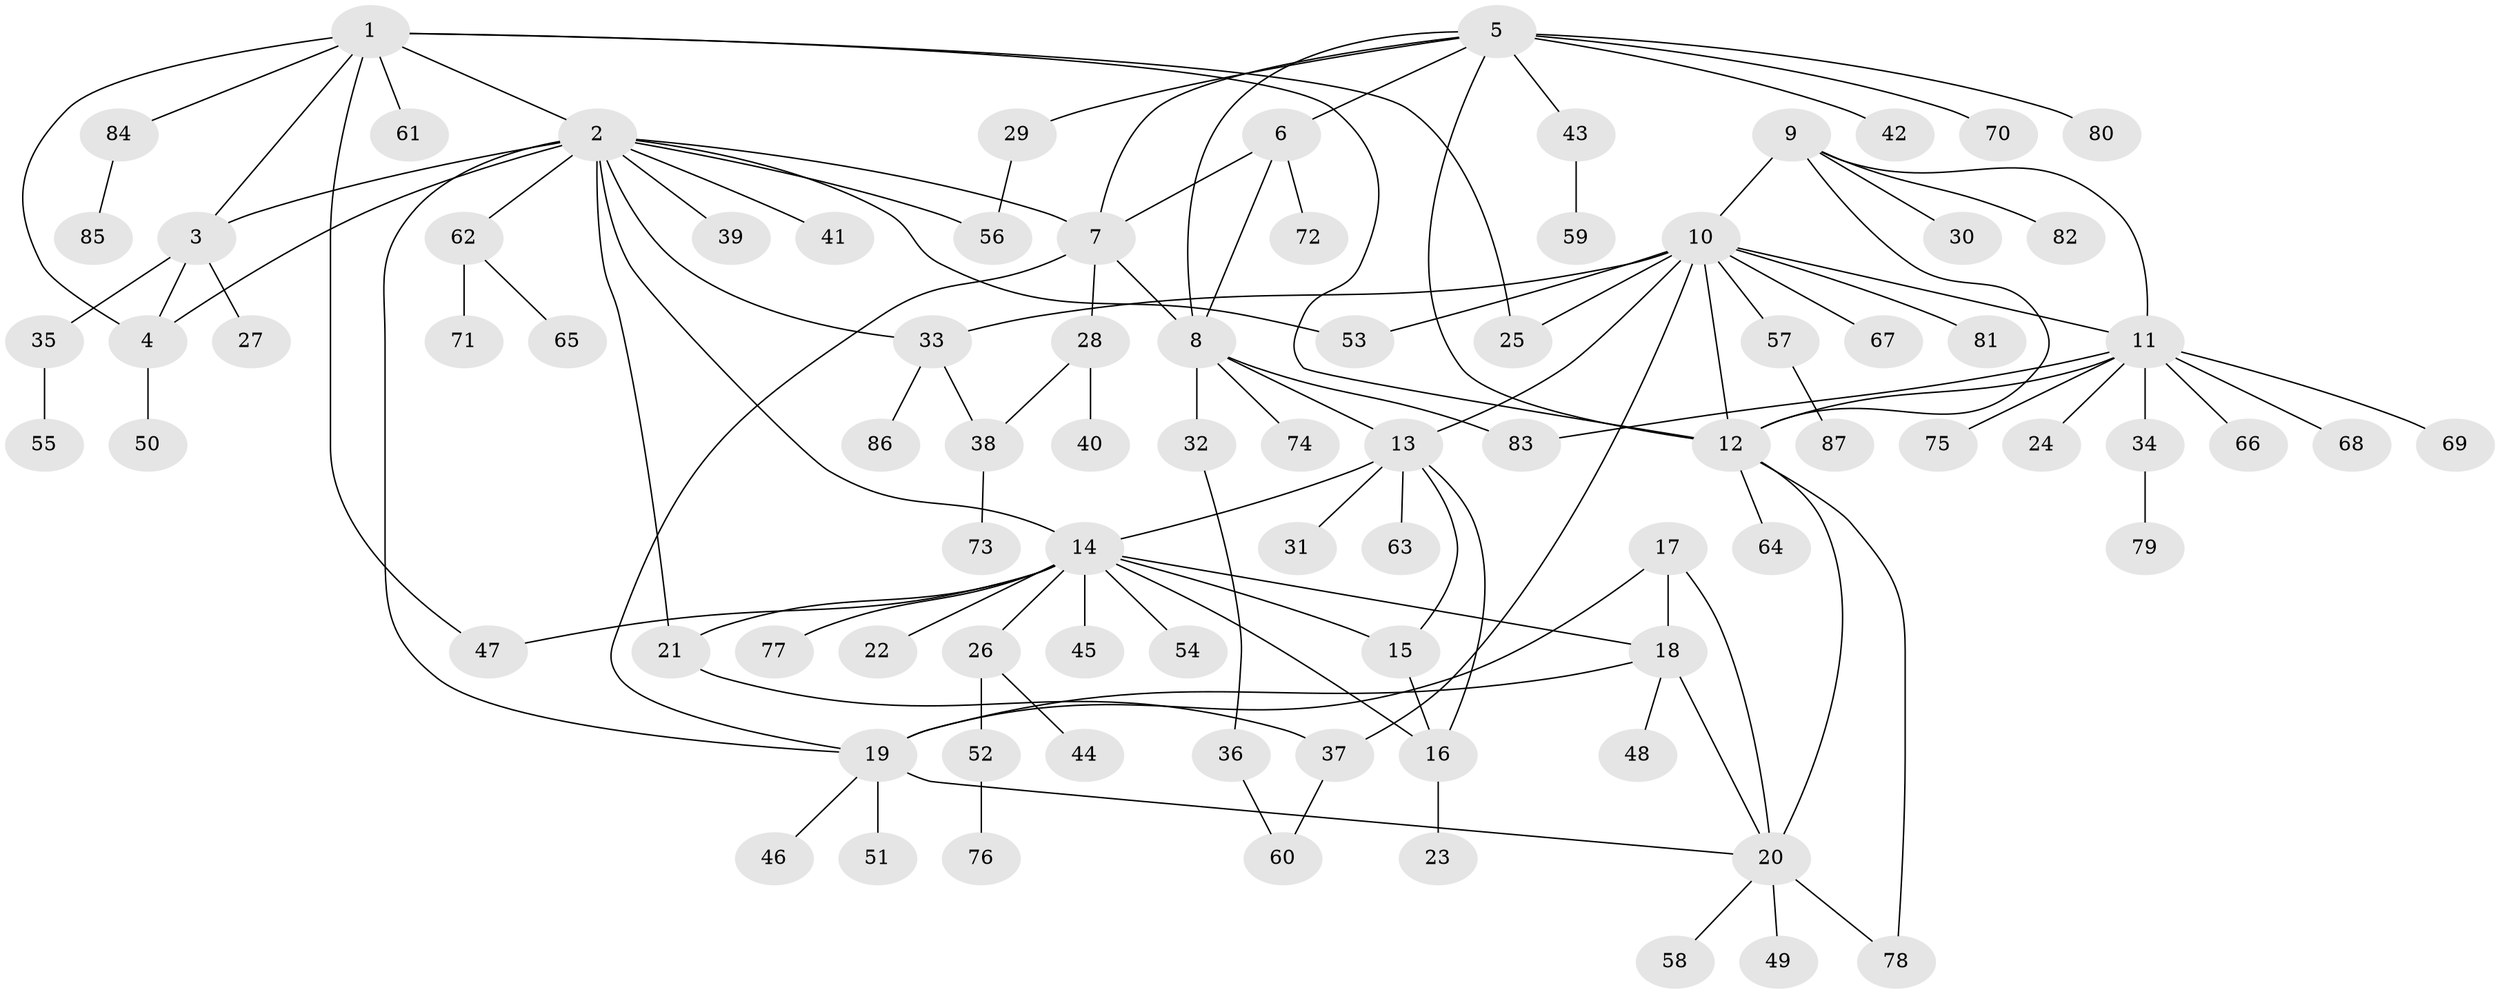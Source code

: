 // Generated by graph-tools (version 1.1) at 2025/16/03/09/25 04:16:00]
// undirected, 87 vertices, 118 edges
graph export_dot {
graph [start="1"]
  node [color=gray90,style=filled];
  1;
  2;
  3;
  4;
  5;
  6;
  7;
  8;
  9;
  10;
  11;
  12;
  13;
  14;
  15;
  16;
  17;
  18;
  19;
  20;
  21;
  22;
  23;
  24;
  25;
  26;
  27;
  28;
  29;
  30;
  31;
  32;
  33;
  34;
  35;
  36;
  37;
  38;
  39;
  40;
  41;
  42;
  43;
  44;
  45;
  46;
  47;
  48;
  49;
  50;
  51;
  52;
  53;
  54;
  55;
  56;
  57;
  58;
  59;
  60;
  61;
  62;
  63;
  64;
  65;
  66;
  67;
  68;
  69;
  70;
  71;
  72;
  73;
  74;
  75;
  76;
  77;
  78;
  79;
  80;
  81;
  82;
  83;
  84;
  85;
  86;
  87;
  1 -- 2;
  1 -- 3;
  1 -- 4;
  1 -- 12;
  1 -- 25;
  1 -- 47;
  1 -- 61;
  1 -- 84;
  2 -- 3;
  2 -- 4;
  2 -- 7;
  2 -- 14;
  2 -- 19;
  2 -- 21;
  2 -- 33;
  2 -- 39;
  2 -- 41;
  2 -- 53;
  2 -- 56;
  2 -- 62;
  3 -- 4;
  3 -- 27;
  3 -- 35;
  4 -- 50;
  5 -- 6;
  5 -- 7;
  5 -- 8;
  5 -- 12;
  5 -- 29;
  5 -- 42;
  5 -- 43;
  5 -- 70;
  5 -- 80;
  6 -- 7;
  6 -- 8;
  6 -- 72;
  7 -- 8;
  7 -- 19;
  7 -- 28;
  8 -- 13;
  8 -- 32;
  8 -- 74;
  8 -- 83;
  9 -- 10;
  9 -- 11;
  9 -- 12;
  9 -- 30;
  9 -- 82;
  10 -- 11;
  10 -- 12;
  10 -- 13;
  10 -- 25;
  10 -- 33;
  10 -- 37;
  10 -- 53;
  10 -- 57;
  10 -- 67;
  10 -- 81;
  11 -- 12;
  11 -- 24;
  11 -- 34;
  11 -- 66;
  11 -- 68;
  11 -- 69;
  11 -- 75;
  11 -- 83;
  12 -- 20;
  12 -- 64;
  12 -- 78;
  13 -- 14;
  13 -- 15;
  13 -- 16;
  13 -- 31;
  13 -- 63;
  14 -- 15;
  14 -- 16;
  14 -- 18;
  14 -- 21;
  14 -- 22;
  14 -- 26;
  14 -- 45;
  14 -- 47;
  14 -- 54;
  14 -- 77;
  15 -- 16;
  16 -- 23;
  17 -- 18;
  17 -- 19;
  17 -- 20;
  18 -- 19;
  18 -- 20;
  18 -- 48;
  19 -- 20;
  19 -- 46;
  19 -- 51;
  20 -- 49;
  20 -- 58;
  20 -- 78;
  21 -- 37;
  26 -- 44;
  26 -- 52;
  28 -- 38;
  28 -- 40;
  29 -- 56;
  32 -- 36;
  33 -- 38;
  33 -- 86;
  34 -- 79;
  35 -- 55;
  36 -- 60;
  37 -- 60;
  38 -- 73;
  43 -- 59;
  52 -- 76;
  57 -- 87;
  62 -- 65;
  62 -- 71;
  84 -- 85;
}
